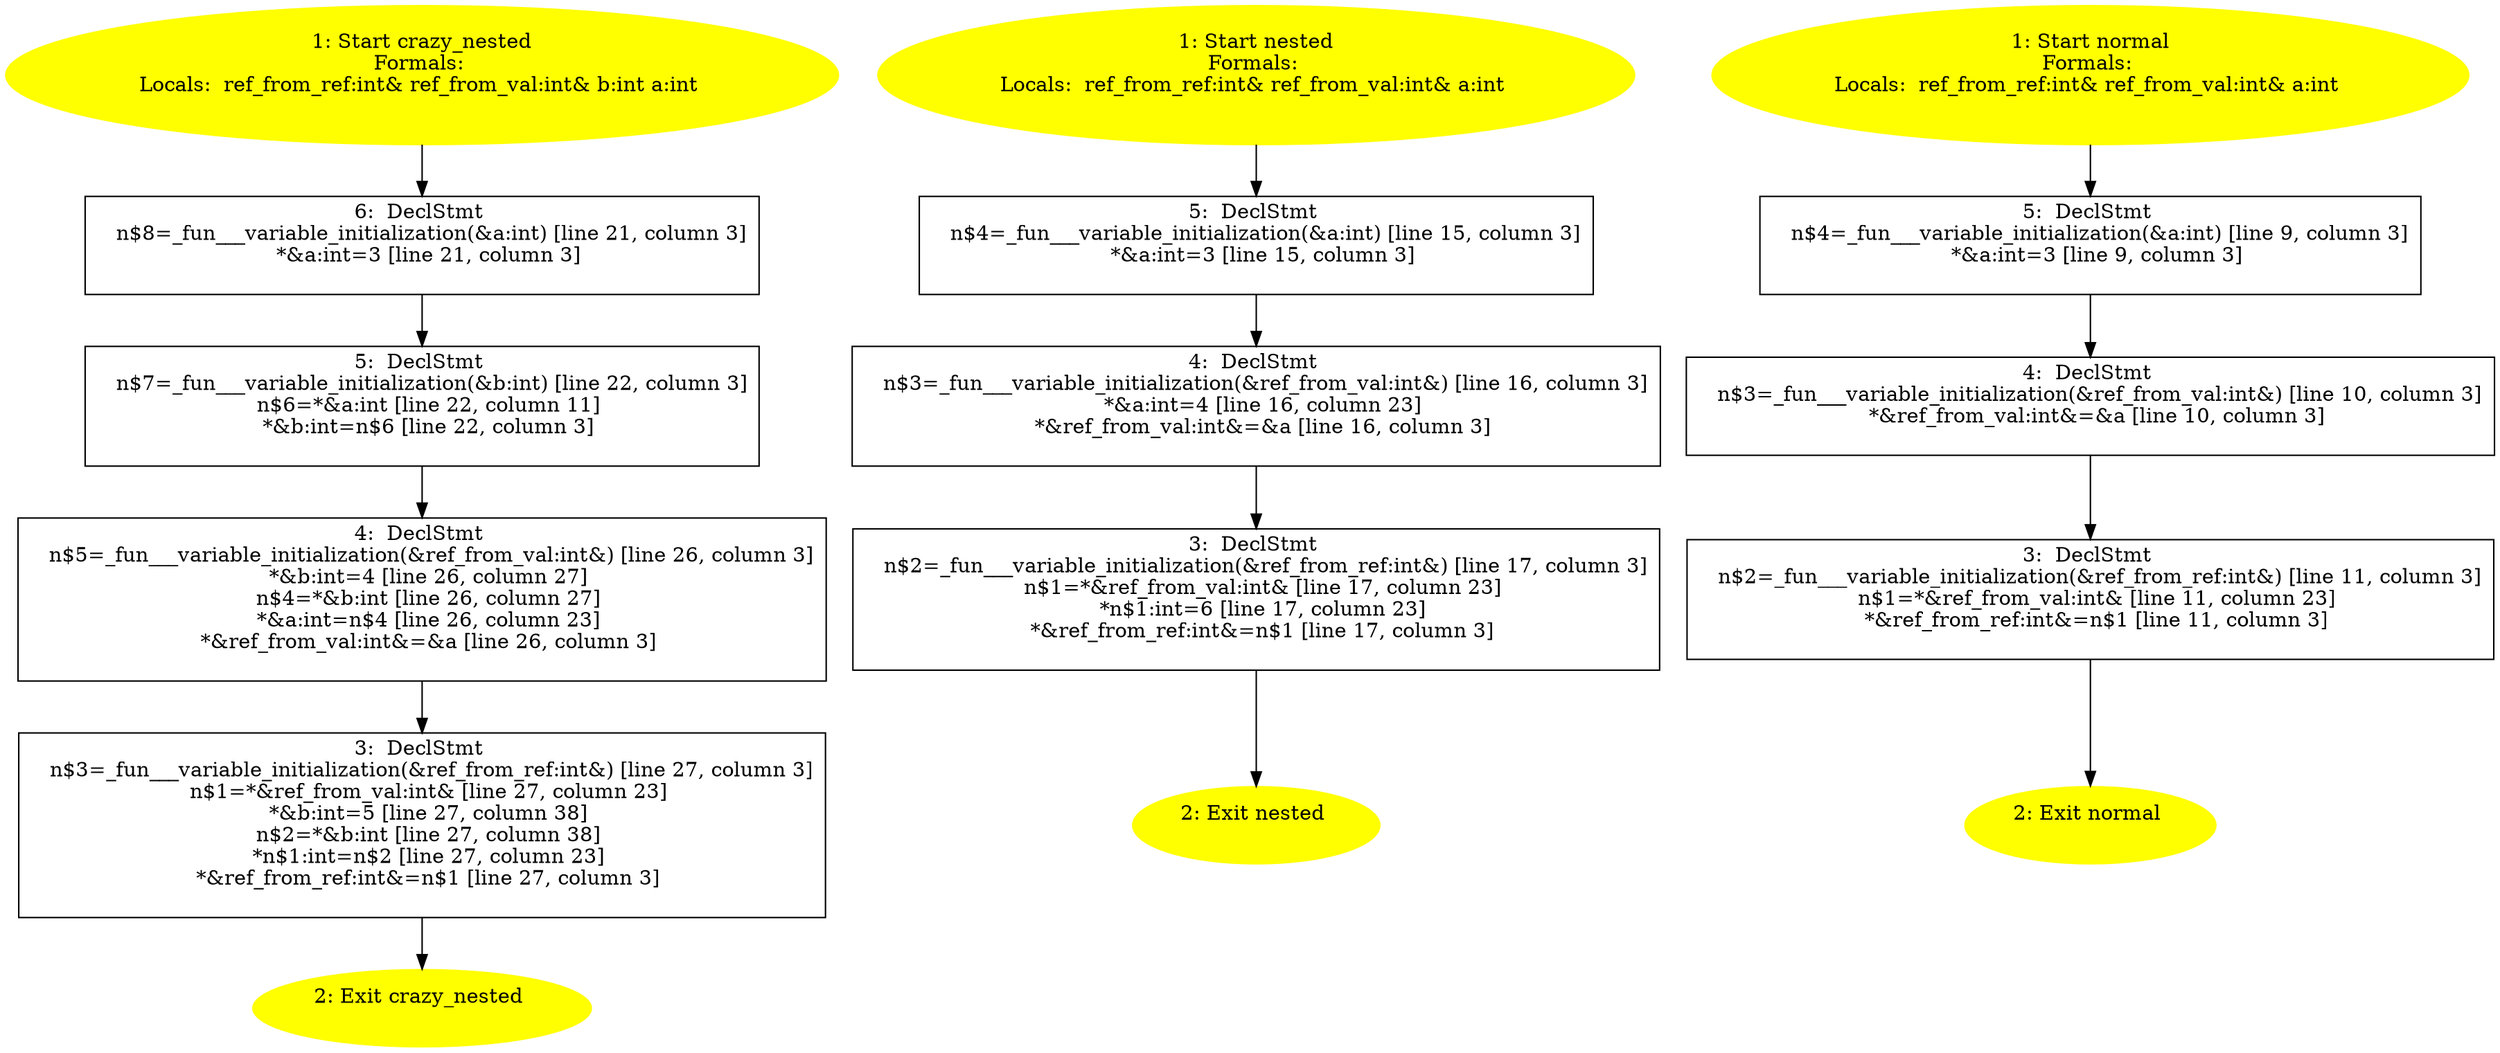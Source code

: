 /* @generated */
digraph cfg {
"crazy_nested#10001276026471322284.a3162fff8adcb89d9e3fa84dea455e7f_1" [label="1: Start crazy_nested\nFormals: \nLocals:  ref_from_ref:int& ref_from_val:int& b:int a:int \n  " color=yellow style=filled]
	

	 "crazy_nested#10001276026471322284.a3162fff8adcb89d9e3fa84dea455e7f_1" -> "crazy_nested#10001276026471322284.a3162fff8adcb89d9e3fa84dea455e7f_6" ;
"crazy_nested#10001276026471322284.a3162fff8adcb89d9e3fa84dea455e7f_2" [label="2: Exit crazy_nested \n  " color=yellow style=filled]
	

"crazy_nested#10001276026471322284.a3162fff8adcb89d9e3fa84dea455e7f_3" [label="3:  DeclStmt \n   n$3=_fun___variable_initialization(&ref_from_ref:int&) [line 27, column 3]\n  n$1=*&ref_from_val:int& [line 27, column 23]\n  *&b:int=5 [line 27, column 38]\n  n$2=*&b:int [line 27, column 38]\n  *n$1:int=n$2 [line 27, column 23]\n  *&ref_from_ref:int&=n$1 [line 27, column 3]\n " shape="box"]
	

	 "crazy_nested#10001276026471322284.a3162fff8adcb89d9e3fa84dea455e7f_3" -> "crazy_nested#10001276026471322284.a3162fff8adcb89d9e3fa84dea455e7f_2" ;
"crazy_nested#10001276026471322284.a3162fff8adcb89d9e3fa84dea455e7f_4" [label="4:  DeclStmt \n   n$5=_fun___variable_initialization(&ref_from_val:int&) [line 26, column 3]\n  *&b:int=4 [line 26, column 27]\n  n$4=*&b:int [line 26, column 27]\n  *&a:int=n$4 [line 26, column 23]\n  *&ref_from_val:int&=&a [line 26, column 3]\n " shape="box"]
	

	 "crazy_nested#10001276026471322284.a3162fff8adcb89d9e3fa84dea455e7f_4" -> "crazy_nested#10001276026471322284.a3162fff8adcb89d9e3fa84dea455e7f_3" ;
"crazy_nested#10001276026471322284.a3162fff8adcb89d9e3fa84dea455e7f_5" [label="5:  DeclStmt \n   n$7=_fun___variable_initialization(&b:int) [line 22, column 3]\n  n$6=*&a:int [line 22, column 11]\n  *&b:int=n$6 [line 22, column 3]\n " shape="box"]
	

	 "crazy_nested#10001276026471322284.a3162fff8adcb89d9e3fa84dea455e7f_5" -> "crazy_nested#10001276026471322284.a3162fff8adcb89d9e3fa84dea455e7f_4" ;
"crazy_nested#10001276026471322284.a3162fff8adcb89d9e3fa84dea455e7f_6" [label="6:  DeclStmt \n   n$8=_fun___variable_initialization(&a:int) [line 21, column 3]\n  *&a:int=3 [line 21, column 3]\n " shape="box"]
	

	 "crazy_nested#10001276026471322284.a3162fff8adcb89d9e3fa84dea455e7f_6" -> "crazy_nested#10001276026471322284.a3162fff8adcb89d9e3fa84dea455e7f_5" ;
"nested#4768179933025409429.17c34afcb279e8ad08f7f8afaad41585_1" [label="1: Start nested\nFormals: \nLocals:  ref_from_ref:int& ref_from_val:int& a:int \n  " color=yellow style=filled]
	

	 "nested#4768179933025409429.17c34afcb279e8ad08f7f8afaad41585_1" -> "nested#4768179933025409429.17c34afcb279e8ad08f7f8afaad41585_5" ;
"nested#4768179933025409429.17c34afcb279e8ad08f7f8afaad41585_2" [label="2: Exit nested \n  " color=yellow style=filled]
	

"nested#4768179933025409429.17c34afcb279e8ad08f7f8afaad41585_3" [label="3:  DeclStmt \n   n$2=_fun___variable_initialization(&ref_from_ref:int&) [line 17, column 3]\n  n$1=*&ref_from_val:int& [line 17, column 23]\n  *n$1:int=6 [line 17, column 23]\n  *&ref_from_ref:int&=n$1 [line 17, column 3]\n " shape="box"]
	

	 "nested#4768179933025409429.17c34afcb279e8ad08f7f8afaad41585_3" -> "nested#4768179933025409429.17c34afcb279e8ad08f7f8afaad41585_2" ;
"nested#4768179933025409429.17c34afcb279e8ad08f7f8afaad41585_4" [label="4:  DeclStmt \n   n$3=_fun___variable_initialization(&ref_from_val:int&) [line 16, column 3]\n  *&a:int=4 [line 16, column 23]\n  *&ref_from_val:int&=&a [line 16, column 3]\n " shape="box"]
	

	 "nested#4768179933025409429.17c34afcb279e8ad08f7f8afaad41585_4" -> "nested#4768179933025409429.17c34afcb279e8ad08f7f8afaad41585_3" ;
"nested#4768179933025409429.17c34afcb279e8ad08f7f8afaad41585_5" [label="5:  DeclStmt \n   n$4=_fun___variable_initialization(&a:int) [line 15, column 3]\n  *&a:int=3 [line 15, column 3]\n " shape="box"]
	

	 "nested#4768179933025409429.17c34afcb279e8ad08f7f8afaad41585_5" -> "nested#4768179933025409429.17c34afcb279e8ad08f7f8afaad41585_4" ;
"normal#16009437256715545217.c7cd9ebbb6d7cc9f4987cf90ce12a044_1" [label="1: Start normal\nFormals: \nLocals:  ref_from_ref:int& ref_from_val:int& a:int \n  " color=yellow style=filled]
	

	 "normal#16009437256715545217.c7cd9ebbb6d7cc9f4987cf90ce12a044_1" -> "normal#16009437256715545217.c7cd9ebbb6d7cc9f4987cf90ce12a044_5" ;
"normal#16009437256715545217.c7cd9ebbb6d7cc9f4987cf90ce12a044_2" [label="2: Exit normal \n  " color=yellow style=filled]
	

"normal#16009437256715545217.c7cd9ebbb6d7cc9f4987cf90ce12a044_3" [label="3:  DeclStmt \n   n$2=_fun___variable_initialization(&ref_from_ref:int&) [line 11, column 3]\n  n$1=*&ref_from_val:int& [line 11, column 23]\n  *&ref_from_ref:int&=n$1 [line 11, column 3]\n " shape="box"]
	

	 "normal#16009437256715545217.c7cd9ebbb6d7cc9f4987cf90ce12a044_3" -> "normal#16009437256715545217.c7cd9ebbb6d7cc9f4987cf90ce12a044_2" ;
"normal#16009437256715545217.c7cd9ebbb6d7cc9f4987cf90ce12a044_4" [label="4:  DeclStmt \n   n$3=_fun___variable_initialization(&ref_from_val:int&) [line 10, column 3]\n  *&ref_from_val:int&=&a [line 10, column 3]\n " shape="box"]
	

	 "normal#16009437256715545217.c7cd9ebbb6d7cc9f4987cf90ce12a044_4" -> "normal#16009437256715545217.c7cd9ebbb6d7cc9f4987cf90ce12a044_3" ;
"normal#16009437256715545217.c7cd9ebbb6d7cc9f4987cf90ce12a044_5" [label="5:  DeclStmt \n   n$4=_fun___variable_initialization(&a:int) [line 9, column 3]\n  *&a:int=3 [line 9, column 3]\n " shape="box"]
	

	 "normal#16009437256715545217.c7cd9ebbb6d7cc9f4987cf90ce12a044_5" -> "normal#16009437256715545217.c7cd9ebbb6d7cc9f4987cf90ce12a044_4" ;
}
